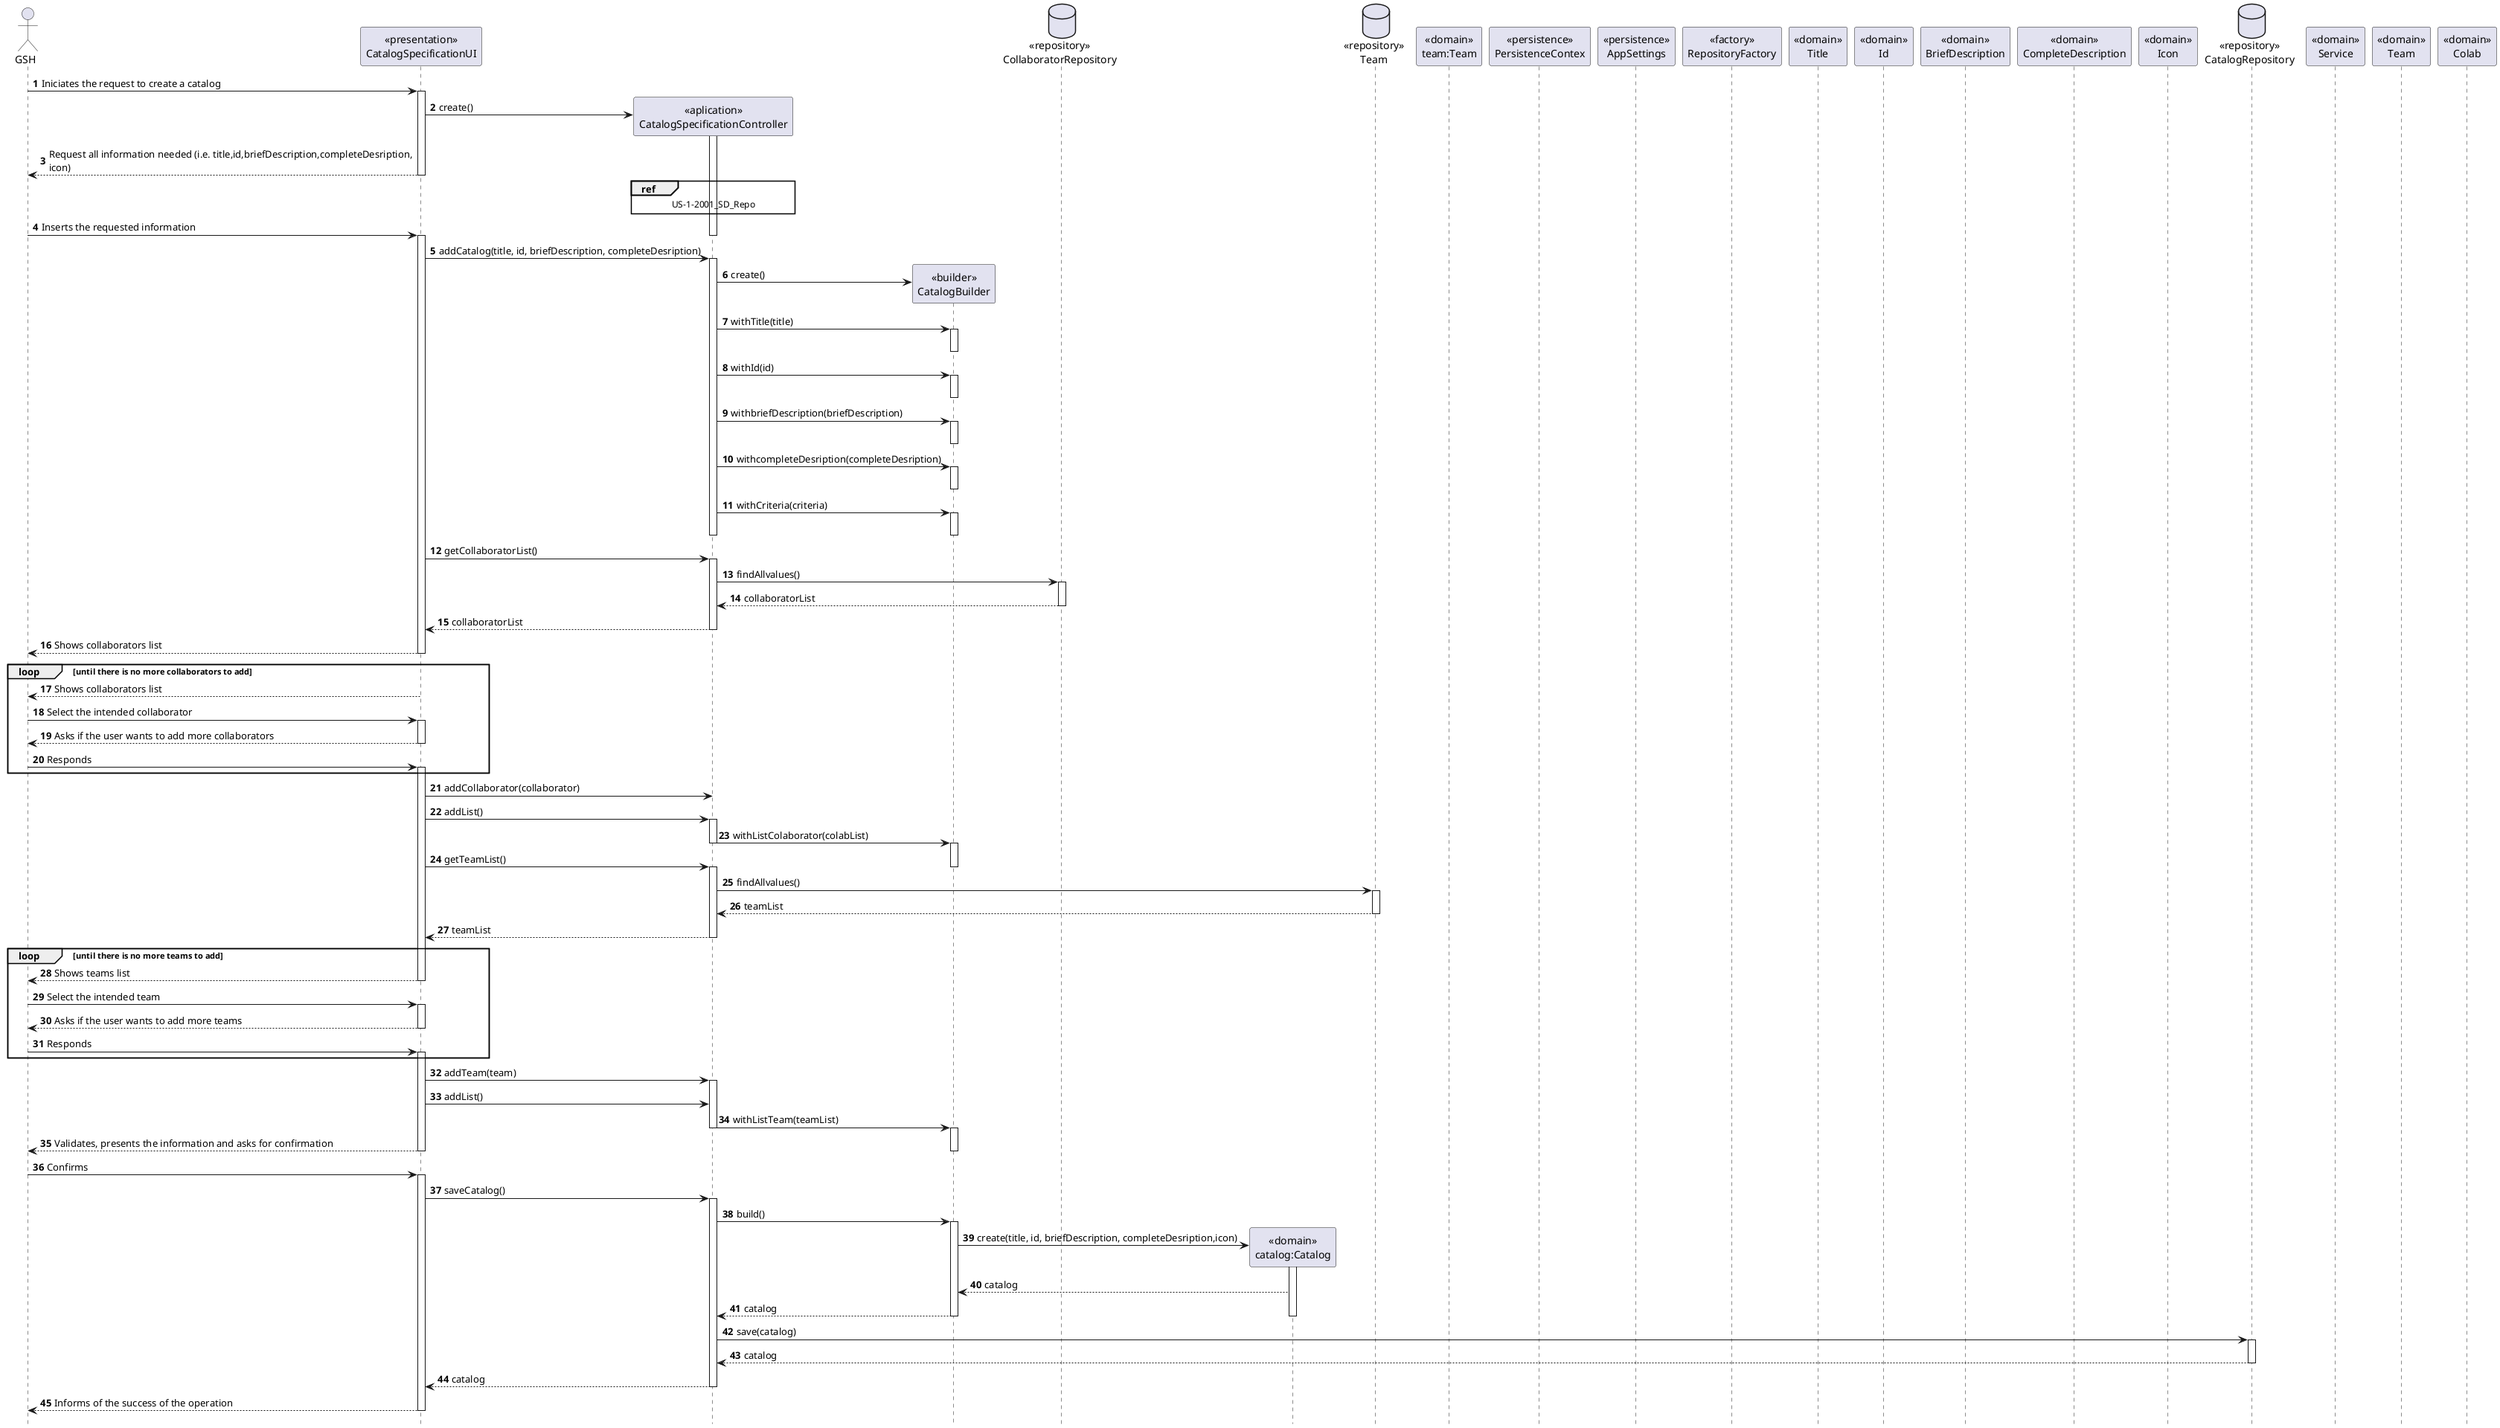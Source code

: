 @startuml
autonumber
hide footbox

actor "GSH" as GSH

participant "<<presentation>>\nCatalogSpecificationUI" as UI
participant "<<aplication>>\nCatalogSpecificationController" as CTRL
participant "<<builder>>\nCatalogBuilder" as CB
database "<<repository>>\nCollaboratorRepository" as COLLAB
participant "<<domain>>\ncatalog:Catalog" as CATALOG
database "<<repository>>\nTeam" as TEAM

participant "<<domain>>\nteam:Team" as TEA
database "<<repository>>\nCatalogRepository" as CR

participant "<<persistence>>\nPersistenceContex" as PC
participant "<<persistence>>\nAppSettings" as AS
participant "<<factory>>\nRepositoryFactory" as RF
participant "<<domain>>\nTitle" as TL
participant "<<domain>>\nId" as ID
participant "<<domain>>\nBriefDescription" as BD
participant "<<domain>>\nCompleteDescription" as CD
participant "<<domain>>\nIcon" as IC
participant "<<domain>>\nCriteria" as CR
participant "<<domain>>\nService" as SV
participant "<<domain>>\nTeam" as TM
participant "<<domain>>\nColab" as COLAB




GSH-> UI : Iniciates the request to create a catalog
activate UI

UI-> CTRL** : create()
activate CTRL
UI --> GSH: Request all information needed (i.e. title,id,briefDescription,completeDesription,\nicon)

ref over CTRL
US-1-2001_SD_Repo
end ref

deactivate UI
GSH-> UI : Inserts the requested information
deactivate CTRL
activate UI
UI-> CTRL : addCatalog(title, id, briefDescription, completeDesription)
activate CTRL

CTRL-> CB** : create()
CTRL-> CB : withTitle(title)
activate CB
deactivate CB
CTRL-> CB : withId(id)
activate CB
deactivate CB
CTRL-> CB : withbriefDescription(briefDescription)
activate CB
deactivate CB
CTRL-> CB : withcompleteDesription(completeDesription)
activate CB
deactivate CB

CTRL-> CB : withCriteria(criteria)
activate CB
deactivate CB
deactivate CB
deactivate CTRL

UI-> CTRL : getCollaboratorList()
activate CTRL

CTRL-> COLLAB : findAllvalues()
activate COLLAB

COLLAB--> CTRL : collaboratorList
deactivate COLLAB
CTRL--> UI : collaboratorList
deactivate CTRL

UI --> GSH: Shows collaborators list
deactivate UI





loop until there is no more collaborators to add
UI --> GSH: Shows collaborators list
deactivate UI

GSH-> UI : Select the intended collaborator
activate UI

UI --> GSH: Asks if the user wants to add more collaborators
deactivate UI

GSH-> UI : Responds
activate UI
end


UI-> CTRL : addCollaborator(collaborator)

UI->CTRL : addList()
activate CTRL

CTRL-> CB : withListColaborator(colabList)
deactivate CTRL

activate CB



UI-> CTRL : getTeamList()
deactivate CB
activate CTRL

CTRL-> TEAM : findAllvalues()
activate TEAM

TEAM--> CTRL : teamList
deactivate TEAM
CTRL--> UI : teamList
deactivate CTRL

loop until there is no more teams to add
UI --> GSH: Shows teams list
deactivate UI

GSH-> UI : Select the intended team
activate UI

UI --> GSH: Asks if the user wants to add more teams
deactivate UI

GSH-> UI : Responds
activate UI
end

UI-> CTRL : addTeam(team)
activate CTRL

UI->CTRL : addList()
CTRL-> CB : withListTeam(teamList)
deactivate CTRL

activate CB




UI --> GSH: Validates, presents the information and asks for confirmation
deactivate CB
deactivate UI

deactivate UI
GSH-> UI : Confirms
activate UI

UI-> CTRL : saveCatalog()
activate CTRL

CTRL-> CB : build()
activate CB
CB-> CATALOG** : create(title, id, briefDescription, completeDesription,icon)


activate CATALOG
CATALOG --> CB : catalog

CB --> CTRL : catalog
deactivate CATALOG
deactivate CB



CTRL-> CR : save(catalog)
activate CR
CR --> CTRL : catalog
deactivate CR
CTRL --> UI : catalog
deactivate CTRL

UI --> GSH: Informs of the success of the operation
deactivate UI
deactivate GSH

@enduml